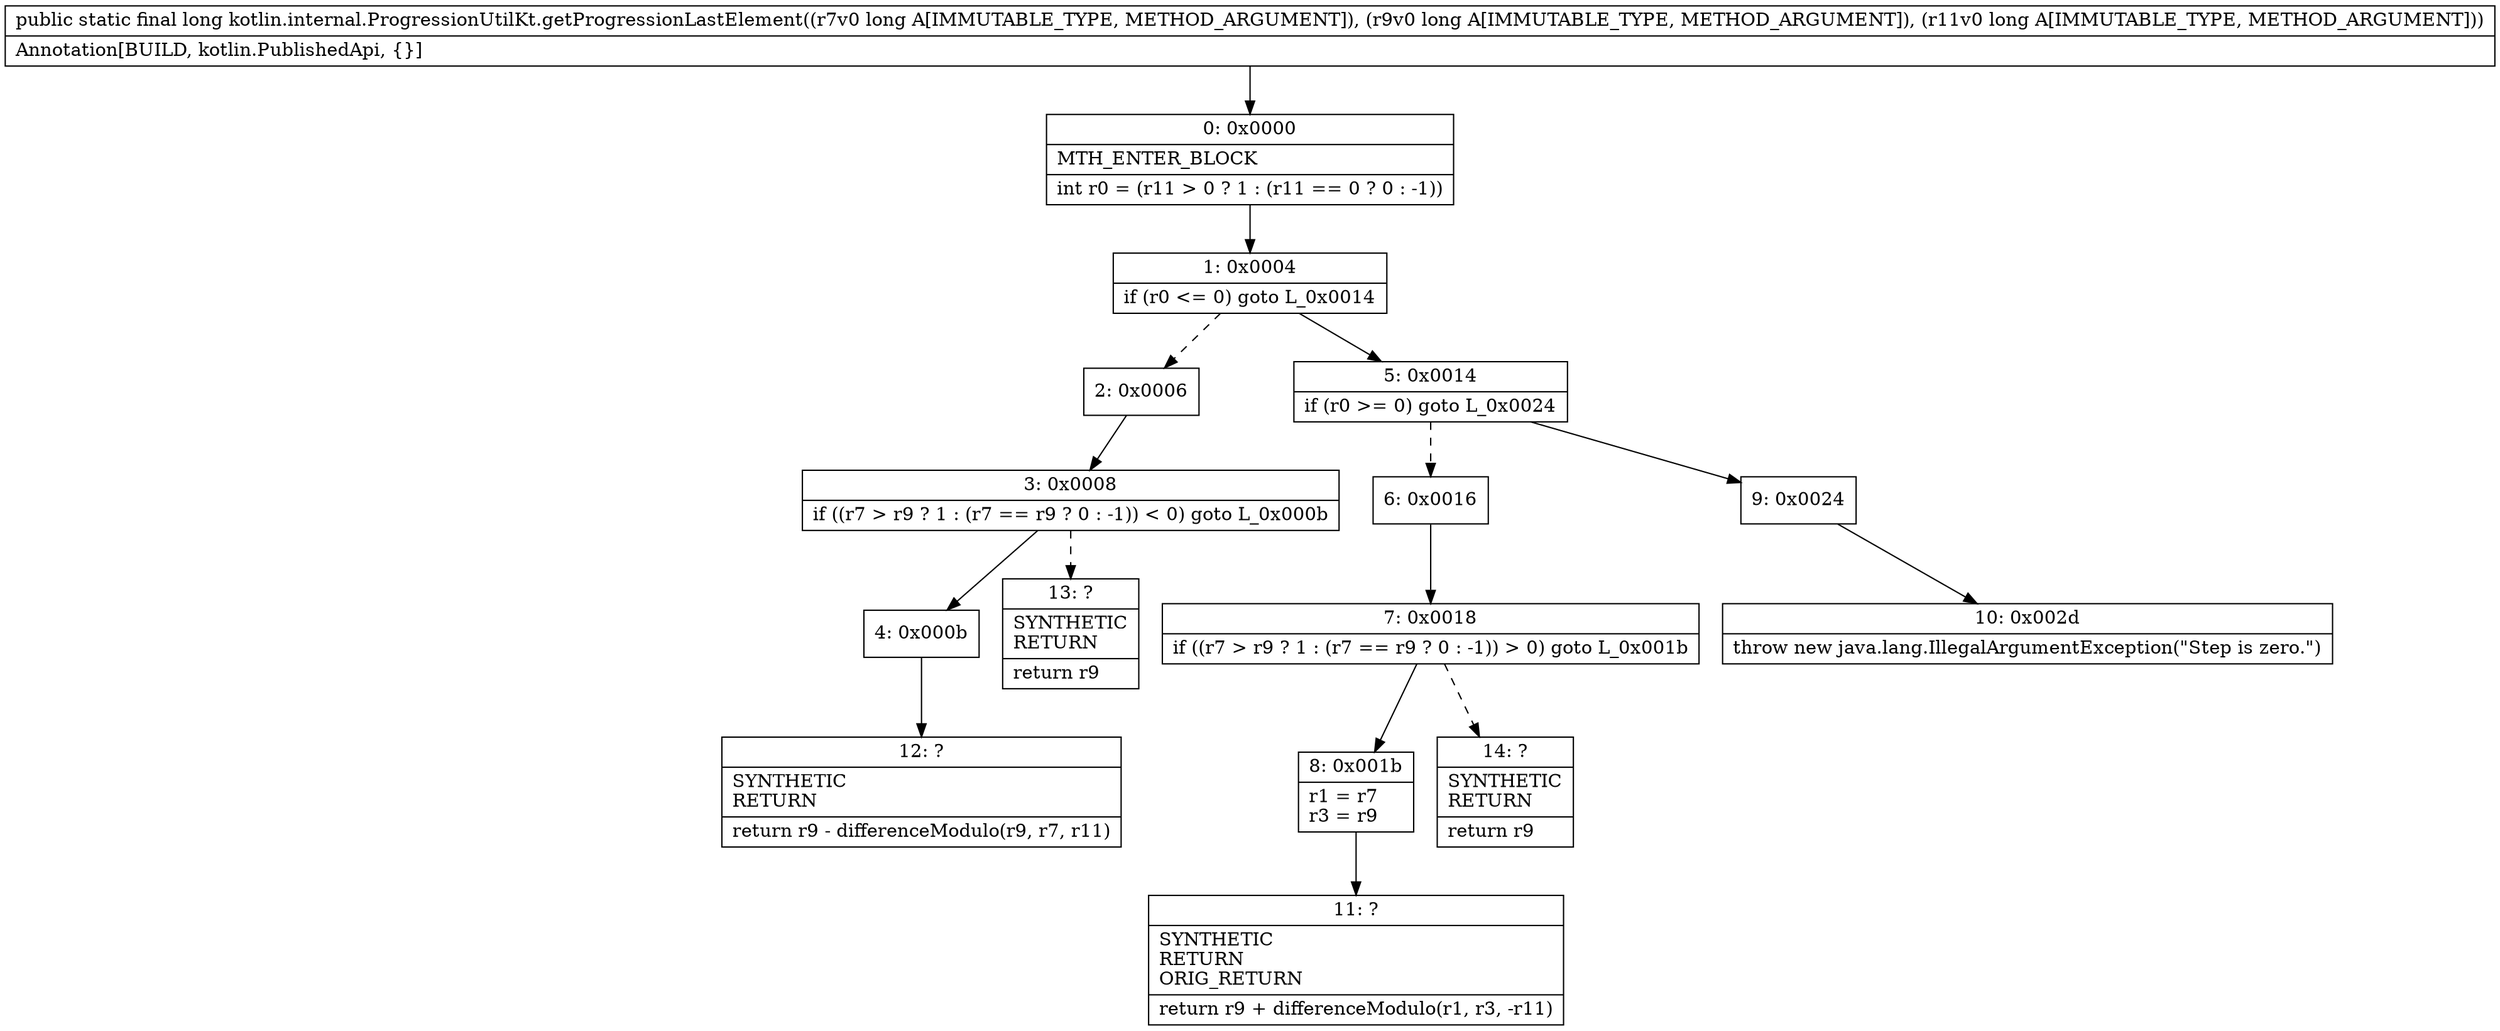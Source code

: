 digraph "CFG forkotlin.internal.ProgressionUtilKt.getProgressionLastElement(JJJ)J" {
Node_0 [shape=record,label="{0\:\ 0x0000|MTH_ENTER_BLOCK\l|int r0 = (r11 \> 0 ? 1 : (r11 == 0 ? 0 : \-1))\l}"];
Node_1 [shape=record,label="{1\:\ 0x0004|if (r0 \<= 0) goto L_0x0014\l}"];
Node_2 [shape=record,label="{2\:\ 0x0006}"];
Node_3 [shape=record,label="{3\:\ 0x0008|if ((r7 \> r9 ? 1 : (r7 == r9 ? 0 : \-1)) \< 0) goto L_0x000b\l}"];
Node_4 [shape=record,label="{4\:\ 0x000b}"];
Node_5 [shape=record,label="{5\:\ 0x0014|if (r0 \>= 0) goto L_0x0024\l}"];
Node_6 [shape=record,label="{6\:\ 0x0016}"];
Node_7 [shape=record,label="{7\:\ 0x0018|if ((r7 \> r9 ? 1 : (r7 == r9 ? 0 : \-1)) \> 0) goto L_0x001b\l}"];
Node_8 [shape=record,label="{8\:\ 0x001b|r1 = r7\lr3 = r9\l}"];
Node_9 [shape=record,label="{9\:\ 0x0024}"];
Node_10 [shape=record,label="{10\:\ 0x002d|throw new java.lang.IllegalArgumentException(\"Step is zero.\")\l}"];
Node_11 [shape=record,label="{11\:\ ?|SYNTHETIC\lRETURN\lORIG_RETURN\l|return r9 + differenceModulo(r1, r3, \-r11)\l}"];
Node_12 [shape=record,label="{12\:\ ?|SYNTHETIC\lRETURN\l|return r9 \- differenceModulo(r9, r7, r11)\l}"];
Node_13 [shape=record,label="{13\:\ ?|SYNTHETIC\lRETURN\l|return r9\l}"];
Node_14 [shape=record,label="{14\:\ ?|SYNTHETIC\lRETURN\l|return r9\l}"];
MethodNode[shape=record,label="{public static final long kotlin.internal.ProgressionUtilKt.getProgressionLastElement((r7v0 long A[IMMUTABLE_TYPE, METHOD_ARGUMENT]), (r9v0 long A[IMMUTABLE_TYPE, METHOD_ARGUMENT]), (r11v0 long A[IMMUTABLE_TYPE, METHOD_ARGUMENT]))  | Annotation[BUILD, kotlin.PublishedApi, \{\}]\l}"];
MethodNode -> Node_0;
Node_0 -> Node_1;
Node_1 -> Node_2[style=dashed];
Node_1 -> Node_5;
Node_2 -> Node_3;
Node_3 -> Node_4;
Node_3 -> Node_13[style=dashed];
Node_4 -> Node_12;
Node_5 -> Node_6[style=dashed];
Node_5 -> Node_9;
Node_6 -> Node_7;
Node_7 -> Node_8;
Node_7 -> Node_14[style=dashed];
Node_8 -> Node_11;
Node_9 -> Node_10;
}

